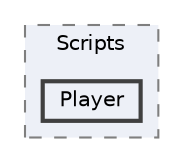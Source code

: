 digraph "C:/dev/RD8/Assets/Scripts/Player"
{
 // LATEX_PDF_SIZE
  bgcolor="transparent";
  edge [fontname=Helvetica,fontsize=10,labelfontname=Helvetica,labelfontsize=10];
  node [fontname=Helvetica,fontsize=10,shape=box,height=0.2,width=0.4];
  compound=true
  subgraph clusterdir_6dc64fe3e81392366e0e322217d46023 {
    graph [ bgcolor="#edf0f7", pencolor="grey50", label="Scripts", fontname=Helvetica,fontsize=10 style="filled,dashed", URL="dir_6dc64fe3e81392366e0e322217d46023.html",tooltip=""]
  dir_1aad950b33e42e98f1a6b8c74f404d0b [label="Player", fillcolor="#edf0f7", color="grey25", style="filled,bold", URL="dir_1aad950b33e42e98f1a6b8c74f404d0b.html",tooltip=""];
  }
}

